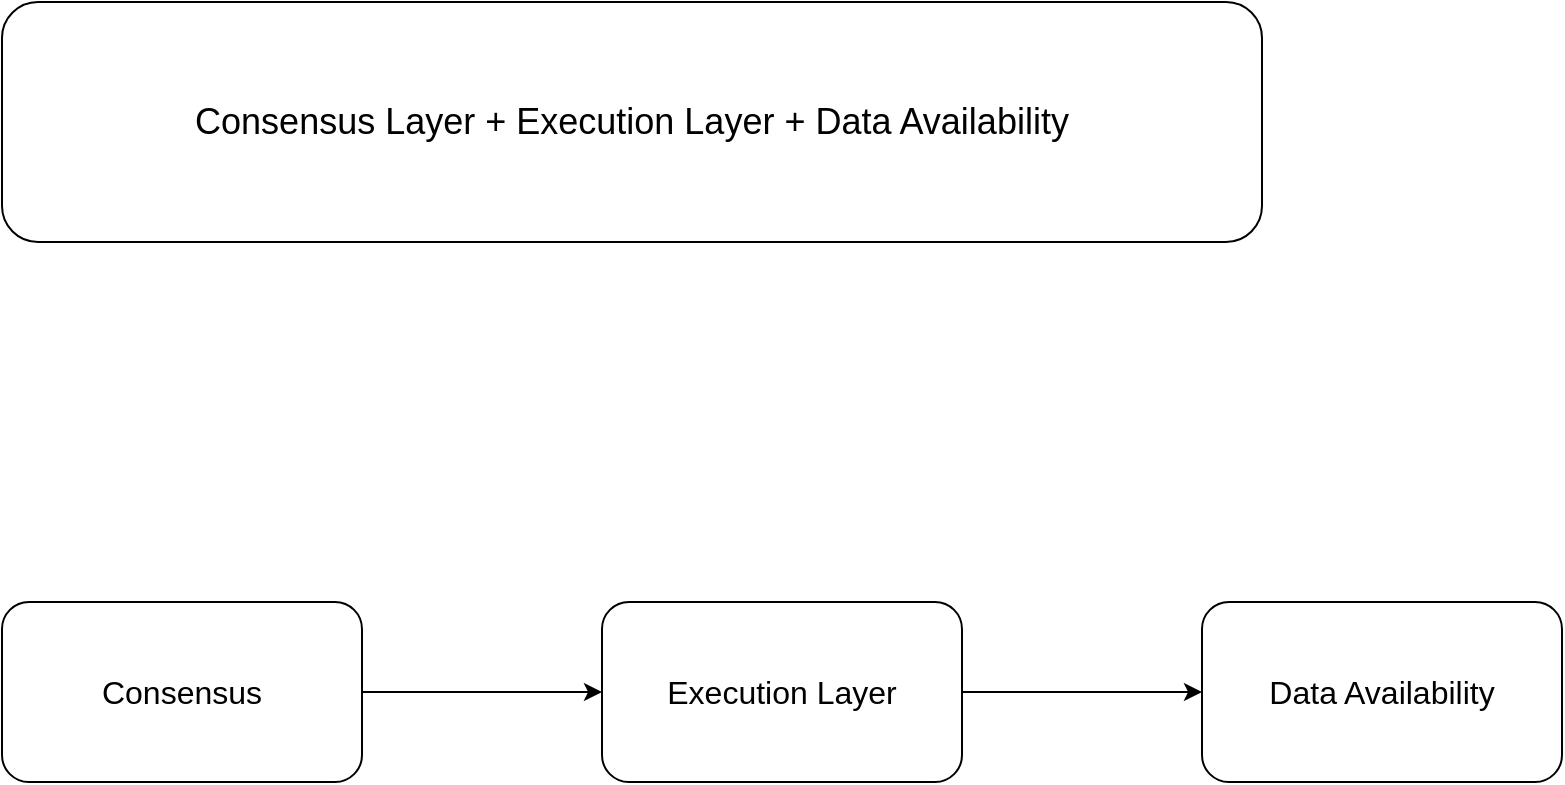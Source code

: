 <mxfile version="22.1.3" type="github">
  <diagram name="Page-1" id="qJFPX0iyVQhX4H7i3Dqn">
    <mxGraphModel dx="1820" dy="731" grid="1" gridSize="10" guides="1" tooltips="1" connect="1" arrows="1" fold="1" page="1" pageScale="1" pageWidth="827" pageHeight="1169" math="0" shadow="0">
      <root>
        <mxCell id="0" />
        <mxCell id="1" parent="0" />
        <mxCell id="HRPRRjm6NdV8OMKeBPke-1" value="&lt;font style=&quot;font-size: 18px;&quot;&gt;Consensus Layer + Execution Layer + Data Availability&lt;/font&gt;" style="rounded=1;whiteSpace=wrap;html=1;" vertex="1" parent="1">
          <mxGeometry x="210" y="40" width="630" height="120" as="geometry" />
        </mxCell>
        <mxCell id="HRPRRjm6NdV8OMKeBPke-5" style="edgeStyle=orthogonalEdgeStyle;rounded=0;orthogonalLoop=1;jettySize=auto;html=1;exitX=1;exitY=0.5;exitDx=0;exitDy=0;entryX=0;entryY=0.5;entryDx=0;entryDy=0;" edge="1" parent="1" source="HRPRRjm6NdV8OMKeBPke-2" target="HRPRRjm6NdV8OMKeBPke-3">
          <mxGeometry relative="1" as="geometry" />
        </mxCell>
        <mxCell id="HRPRRjm6NdV8OMKeBPke-2" value="&lt;font size=&quot;3&quot;&gt;Consensus&lt;/font&gt;" style="rounded=1;whiteSpace=wrap;html=1;" vertex="1" parent="1">
          <mxGeometry x="210" y="340" width="180" height="90" as="geometry" />
        </mxCell>
        <mxCell id="HRPRRjm6NdV8OMKeBPke-6" style="edgeStyle=orthogonalEdgeStyle;rounded=0;orthogonalLoop=1;jettySize=auto;html=1;exitX=1;exitY=0.5;exitDx=0;exitDy=0;entryX=0;entryY=0.5;entryDx=0;entryDy=0;" edge="1" parent="1" source="HRPRRjm6NdV8OMKeBPke-3" target="HRPRRjm6NdV8OMKeBPke-4">
          <mxGeometry relative="1" as="geometry" />
        </mxCell>
        <mxCell id="HRPRRjm6NdV8OMKeBPke-3" value="&lt;font size=&quot;3&quot;&gt;Execution Layer&lt;/font&gt;" style="rounded=1;whiteSpace=wrap;html=1;" vertex="1" parent="1">
          <mxGeometry x="510" y="340" width="180" height="90" as="geometry" />
        </mxCell>
        <mxCell id="HRPRRjm6NdV8OMKeBPke-4" value="&lt;font size=&quot;3&quot;&gt;Data Availability&lt;/font&gt;" style="rounded=1;whiteSpace=wrap;html=1;" vertex="1" parent="1">
          <mxGeometry x="810" y="340" width="180" height="90" as="geometry" />
        </mxCell>
      </root>
    </mxGraphModel>
  </diagram>
</mxfile>
